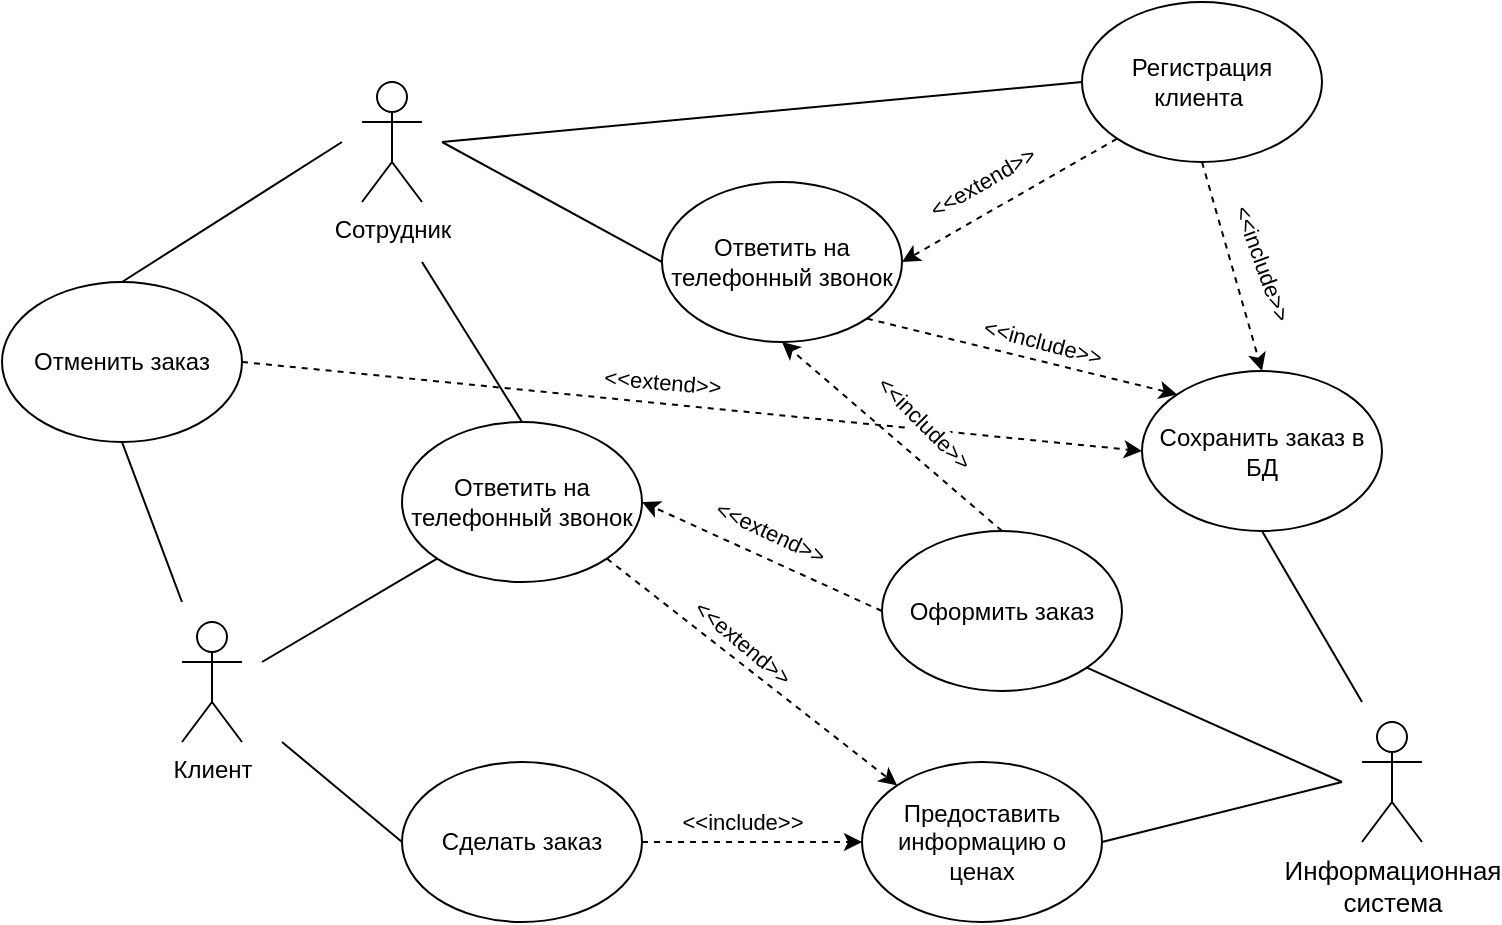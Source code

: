 <mxfile version="22.0.4" type="device">
  <diagram name="Страница — 1" id="jgkk1zgfgQEZcM25Jwp-">
    <mxGraphModel dx="989" dy="523" grid="1" gridSize="10" guides="1" tooltips="1" connect="1" arrows="1" fold="1" page="1" pageScale="1" pageWidth="827" pageHeight="1169" math="0" shadow="0">
      <root>
        <mxCell id="0" />
        <mxCell id="1" parent="0" />
        <mxCell id="pP6FMCeqZF8k-Uxr5zsa-1" value="&lt;font style=&quot;font-size: 13px;&quot;&gt;Информационная &lt;br&gt;система&lt;/font&gt;" style="shape=umlActor;verticalLabelPosition=bottom;verticalAlign=top;html=1;outlineConnect=0;" vertex="1" parent="1">
          <mxGeometry x="710" y="720" width="30" height="60" as="geometry" />
        </mxCell>
        <mxCell id="pP6FMCeqZF8k-Uxr5zsa-2" value="Сотрудник" style="shape=umlActor;verticalLabelPosition=bottom;verticalAlign=top;html=1;outlineConnect=0;" vertex="1" parent="1">
          <mxGeometry x="210" y="400" width="30" height="60" as="geometry" />
        </mxCell>
        <mxCell id="pP6FMCeqZF8k-Uxr5zsa-3" value="Клиент" style="shape=umlActor;verticalLabelPosition=bottom;verticalAlign=top;html=1;outlineConnect=0;" vertex="1" parent="1">
          <mxGeometry x="120" y="670" width="30" height="60" as="geometry" />
        </mxCell>
        <mxCell id="pP6FMCeqZF8k-Uxr5zsa-4" value="Ответить на телефонный звонок" style="ellipse;whiteSpace=wrap;html=1;" vertex="1" parent="1">
          <mxGeometry x="230" y="570" width="120" height="80" as="geometry" />
        </mxCell>
        <mxCell id="pP6FMCeqZF8k-Uxr5zsa-5" value="Отменить заказ" style="ellipse;whiteSpace=wrap;html=1;" vertex="1" parent="1">
          <mxGeometry x="30" y="500" width="120" height="80" as="geometry" />
        </mxCell>
        <mxCell id="pP6FMCeqZF8k-Uxr5zsa-6" value="Предоставить информацию о ценах" style="ellipse;whiteSpace=wrap;html=1;" vertex="1" parent="1">
          <mxGeometry x="460" y="740" width="120" height="80" as="geometry" />
        </mxCell>
        <mxCell id="pP6FMCeqZF8k-Uxr5zsa-22" value="" style="rounded=0;orthogonalLoop=1;jettySize=auto;html=1;dashed=1;" edge="1" parent="1" source="pP6FMCeqZF8k-Uxr5zsa-7" target="pP6FMCeqZF8k-Uxr5zsa-6">
          <mxGeometry relative="1" as="geometry" />
        </mxCell>
        <mxCell id="pP6FMCeqZF8k-Uxr5zsa-23" value="&amp;lt;&amp;lt;include&amp;gt;&amp;gt;" style="edgeLabel;html=1;align=center;verticalAlign=middle;resizable=0;points=[];" vertex="1" connectable="0" parent="pP6FMCeqZF8k-Uxr5zsa-22">
          <mxGeometry x="0.309" y="-1" relative="1" as="geometry">
            <mxPoint x="-22" y="-11" as="offset" />
          </mxGeometry>
        </mxCell>
        <mxCell id="pP6FMCeqZF8k-Uxr5zsa-7" value="Сделать заказ" style="ellipse;whiteSpace=wrap;html=1;" vertex="1" parent="1">
          <mxGeometry x="230" y="740" width="120" height="80" as="geometry" />
        </mxCell>
        <mxCell id="pP6FMCeqZF8k-Uxr5zsa-8" value="Оформить заказ" style="ellipse;whiteSpace=wrap;html=1;" vertex="1" parent="1">
          <mxGeometry x="470" y="624.5" width="120" height="80" as="geometry" />
        </mxCell>
        <mxCell id="pP6FMCeqZF8k-Uxr5zsa-9" value="Регистрация клиента&amp;nbsp;" style="ellipse;whiteSpace=wrap;html=1;" vertex="1" parent="1">
          <mxGeometry x="570" y="360" width="120" height="80" as="geometry" />
        </mxCell>
        <mxCell id="pP6FMCeqZF8k-Uxr5zsa-10" value="Сохранить заказ в БД" style="ellipse;whiteSpace=wrap;html=1;" vertex="1" parent="1">
          <mxGeometry x="600" y="544.5" width="120" height="80" as="geometry" />
        </mxCell>
        <mxCell id="pP6FMCeqZF8k-Uxr5zsa-11" value="Ответить на телефонный звонок" style="ellipse;whiteSpace=wrap;html=1;" vertex="1" parent="1">
          <mxGeometry x="360" y="450" width="120" height="80" as="geometry" />
        </mxCell>
        <mxCell id="pP6FMCeqZF8k-Uxr5zsa-12" value="" style="endArrow=none;html=1;rounded=0;entryX=0;entryY=0.5;entryDx=0;entryDy=0;" edge="1" parent="1" target="pP6FMCeqZF8k-Uxr5zsa-9">
          <mxGeometry width="50" height="50" relative="1" as="geometry">
            <mxPoint x="250" y="430" as="sourcePoint" />
            <mxPoint x="440" y="570" as="targetPoint" />
          </mxGeometry>
        </mxCell>
        <mxCell id="pP6FMCeqZF8k-Uxr5zsa-13" value="" style="endArrow=none;html=1;rounded=0;entryX=0;entryY=0.5;entryDx=0;entryDy=0;" edge="1" parent="1" target="pP6FMCeqZF8k-Uxr5zsa-11">
          <mxGeometry width="50" height="50" relative="1" as="geometry">
            <mxPoint x="250" y="430" as="sourcePoint" />
            <mxPoint x="440" y="570" as="targetPoint" />
          </mxGeometry>
        </mxCell>
        <mxCell id="pP6FMCeqZF8k-Uxr5zsa-14" value="" style="endArrow=none;html=1;rounded=0;exitX=0.5;exitY=0;exitDx=0;exitDy=0;" edge="1" parent="1" source="pP6FMCeqZF8k-Uxr5zsa-5">
          <mxGeometry width="50" height="50" relative="1" as="geometry">
            <mxPoint x="390" y="620" as="sourcePoint" />
            <mxPoint x="200" y="430" as="targetPoint" />
          </mxGeometry>
        </mxCell>
        <mxCell id="pP6FMCeqZF8k-Uxr5zsa-15" value="" style="endArrow=none;html=1;rounded=0;exitX=0.5;exitY=1;exitDx=0;exitDy=0;" edge="1" parent="1" source="pP6FMCeqZF8k-Uxr5zsa-5">
          <mxGeometry width="50" height="50" relative="1" as="geometry">
            <mxPoint x="390" y="620" as="sourcePoint" />
            <mxPoint x="120" y="660" as="targetPoint" />
          </mxGeometry>
        </mxCell>
        <mxCell id="pP6FMCeqZF8k-Uxr5zsa-16" value="" style="endArrow=none;html=1;rounded=0;exitX=1;exitY=0.5;exitDx=0;exitDy=0;" edge="1" parent="1" source="pP6FMCeqZF8k-Uxr5zsa-6">
          <mxGeometry width="50" height="50" relative="1" as="geometry">
            <mxPoint x="390" y="620" as="sourcePoint" />
            <mxPoint x="700" y="750" as="targetPoint" />
          </mxGeometry>
        </mxCell>
        <mxCell id="pP6FMCeqZF8k-Uxr5zsa-17" value="" style="endArrow=none;html=1;rounded=0;exitX=1;exitY=1;exitDx=0;exitDy=0;" edge="1" parent="1" source="pP6FMCeqZF8k-Uxr5zsa-8">
          <mxGeometry width="50" height="50" relative="1" as="geometry">
            <mxPoint x="390" y="620" as="sourcePoint" />
            <mxPoint x="700" y="750" as="targetPoint" />
          </mxGeometry>
        </mxCell>
        <mxCell id="pP6FMCeqZF8k-Uxr5zsa-18" value="" style="endArrow=none;html=1;rounded=0;exitX=0.5;exitY=1;exitDx=0;exitDy=0;" edge="1" parent="1" source="pP6FMCeqZF8k-Uxr5zsa-10">
          <mxGeometry width="50" height="50" relative="1" as="geometry">
            <mxPoint x="390" y="620" as="sourcePoint" />
            <mxPoint x="710" y="710" as="targetPoint" />
          </mxGeometry>
        </mxCell>
        <mxCell id="pP6FMCeqZF8k-Uxr5zsa-19" value="" style="endArrow=none;html=1;rounded=0;exitX=0.5;exitY=0;exitDx=0;exitDy=0;" edge="1" parent="1" source="pP6FMCeqZF8k-Uxr5zsa-4">
          <mxGeometry width="50" height="50" relative="1" as="geometry">
            <mxPoint x="390" y="620" as="sourcePoint" />
            <mxPoint x="240" y="490" as="targetPoint" />
          </mxGeometry>
        </mxCell>
        <mxCell id="pP6FMCeqZF8k-Uxr5zsa-20" value="" style="endArrow=none;html=1;rounded=0;exitX=0;exitY=1;exitDx=0;exitDy=0;" edge="1" parent="1" source="pP6FMCeqZF8k-Uxr5zsa-4">
          <mxGeometry width="50" height="50" relative="1" as="geometry">
            <mxPoint x="390" y="620" as="sourcePoint" />
            <mxPoint x="160" y="690" as="targetPoint" />
          </mxGeometry>
        </mxCell>
        <mxCell id="pP6FMCeqZF8k-Uxr5zsa-21" value="" style="endArrow=none;html=1;rounded=0;exitX=0;exitY=0.5;exitDx=0;exitDy=0;" edge="1" parent="1" source="pP6FMCeqZF8k-Uxr5zsa-7">
          <mxGeometry width="50" height="50" relative="1" as="geometry">
            <mxPoint x="390" y="620" as="sourcePoint" />
            <mxPoint x="170" y="730" as="targetPoint" />
          </mxGeometry>
        </mxCell>
        <mxCell id="pP6FMCeqZF8k-Uxr5zsa-24" value="&amp;lt;&amp;lt;include&amp;gt;&amp;gt;" style="edgeLabel;html=1;align=center;verticalAlign=middle;resizable=0;points=[];rotation=70;" vertex="1" connectable="0" parent="1">
          <mxGeometry x="660.004" y="490" as="geometry" />
        </mxCell>
        <mxCell id="pP6FMCeqZF8k-Uxr5zsa-25" value="" style="rounded=0;orthogonalLoop=1;jettySize=auto;html=1;dashed=1;exitX=0.5;exitY=1;exitDx=0;exitDy=0;entryX=0.5;entryY=0;entryDx=0;entryDy=0;" edge="1" parent="1" source="pP6FMCeqZF8k-Uxr5zsa-9" target="pP6FMCeqZF8k-Uxr5zsa-10">
          <mxGeometry relative="1" as="geometry">
            <mxPoint x="360" y="790" as="sourcePoint" />
            <mxPoint x="470" y="790" as="targetPoint" />
          </mxGeometry>
        </mxCell>
        <mxCell id="pP6FMCeqZF8k-Uxr5zsa-29" value="" style="rounded=0;orthogonalLoop=1;jettySize=auto;html=1;dashed=1;exitX=0;exitY=1;exitDx=0;exitDy=0;entryX=1;entryY=0.5;entryDx=0;entryDy=0;" edge="1" parent="1" source="pP6FMCeqZF8k-Uxr5zsa-9" target="pP6FMCeqZF8k-Uxr5zsa-11">
          <mxGeometry relative="1" as="geometry">
            <mxPoint x="640" y="450" as="sourcePoint" />
            <mxPoint x="670" y="555" as="targetPoint" />
          </mxGeometry>
        </mxCell>
        <mxCell id="pP6FMCeqZF8k-Uxr5zsa-30" value="&amp;lt;&amp;lt;extend&amp;gt;&amp;gt;" style="edgeLabel;html=1;align=center;verticalAlign=middle;resizable=0;points=[];rotation=-30;" vertex="1" connectable="0" parent="1">
          <mxGeometry x="520.004" y="450" as="geometry" />
        </mxCell>
        <mxCell id="pP6FMCeqZF8k-Uxr5zsa-32" value="" style="rounded=0;orthogonalLoop=1;jettySize=auto;html=1;dashed=1;exitX=1;exitY=0.5;exitDx=0;exitDy=0;entryX=0;entryY=0.5;entryDx=0;entryDy=0;" edge="1" parent="1" source="pP6FMCeqZF8k-Uxr5zsa-5" target="pP6FMCeqZF8k-Uxr5zsa-10">
          <mxGeometry relative="1" as="geometry">
            <mxPoint x="200" y="532" as="sourcePoint" />
            <mxPoint x="230" y="637" as="targetPoint" />
          </mxGeometry>
        </mxCell>
        <mxCell id="pP6FMCeqZF8k-Uxr5zsa-33" value="&amp;lt;&amp;lt;extend&amp;gt;&amp;gt;" style="edgeLabel;html=1;align=center;verticalAlign=middle;resizable=0;points=[];rotation=5;" vertex="1" connectable="0" parent="1">
          <mxGeometry x="360.004" y="550" as="geometry" />
        </mxCell>
        <mxCell id="pP6FMCeqZF8k-Uxr5zsa-35" value="" style="rounded=0;orthogonalLoop=1;jettySize=auto;html=1;dashed=1;exitX=0.5;exitY=0;exitDx=0;exitDy=0;entryX=0.5;entryY=1;entryDx=0;entryDy=0;" edge="1" parent="1" source="pP6FMCeqZF8k-Uxr5zsa-8" target="pP6FMCeqZF8k-Uxr5zsa-11">
          <mxGeometry relative="1" as="geometry">
            <mxPoint x="350" y="720" as="sourcePoint" />
            <mxPoint x="460" y="720" as="targetPoint" />
          </mxGeometry>
        </mxCell>
        <mxCell id="pP6FMCeqZF8k-Uxr5zsa-36" value="&amp;lt;&amp;lt;include&amp;gt;&amp;gt;" style="edgeLabel;html=1;align=center;verticalAlign=middle;resizable=0;points=[];rotation=45;" vertex="1" connectable="0" parent="pP6FMCeqZF8k-Uxr5zsa-35">
          <mxGeometry x="0.309" y="-1" relative="1" as="geometry">
            <mxPoint x="32" y="8" as="offset" />
          </mxGeometry>
        </mxCell>
        <mxCell id="pP6FMCeqZF8k-Uxr5zsa-37" value="" style="rounded=0;orthogonalLoop=1;jettySize=auto;html=1;dashed=1;exitX=1;exitY=1;exitDx=0;exitDy=0;entryX=0;entryY=0;entryDx=0;entryDy=0;" edge="1" parent="1" source="pP6FMCeqZF8k-Uxr5zsa-4" target="pP6FMCeqZF8k-Uxr5zsa-6">
          <mxGeometry relative="1" as="geometry">
            <mxPoint x="370" y="615" as="sourcePoint" />
            <mxPoint x="400" y="720" as="targetPoint" />
          </mxGeometry>
        </mxCell>
        <mxCell id="pP6FMCeqZF8k-Uxr5zsa-38" value="&amp;lt;&amp;lt;extend&amp;gt;&amp;gt;" style="edgeLabel;html=1;align=center;verticalAlign=middle;resizable=0;points=[];rotation=40;" vertex="1" connectable="0" parent="1">
          <mxGeometry x="400.004" y="680" as="geometry" />
        </mxCell>
        <mxCell id="pP6FMCeqZF8k-Uxr5zsa-39" value="" style="rounded=0;orthogonalLoop=1;jettySize=auto;html=1;dashed=1;exitX=0;exitY=0.5;exitDx=0;exitDy=0;entryX=1;entryY=0.5;entryDx=0;entryDy=0;" edge="1" parent="1" source="pP6FMCeqZF8k-Uxr5zsa-8" target="pP6FMCeqZF8k-Uxr5zsa-4">
          <mxGeometry relative="1" as="geometry">
            <mxPoint x="420" y="600" as="sourcePoint" />
            <mxPoint x="450" y="705" as="targetPoint" />
          </mxGeometry>
        </mxCell>
        <mxCell id="pP6FMCeqZF8k-Uxr5zsa-40" value="&amp;lt;&amp;lt;extend&amp;gt;&amp;gt;" style="edgeLabel;html=1;align=center;verticalAlign=middle;resizable=0;points=[];rotation=25;" vertex="1" connectable="0" parent="1">
          <mxGeometry x="414.004" y="624.5" as="geometry" />
        </mxCell>
        <mxCell id="pP6FMCeqZF8k-Uxr5zsa-41" value="" style="rounded=0;orthogonalLoop=1;jettySize=auto;html=1;dashed=1;exitX=1;exitY=1;exitDx=0;exitDy=0;entryX=0;entryY=0;entryDx=0;entryDy=0;" edge="1" parent="1" source="pP6FMCeqZF8k-Uxr5zsa-11" target="pP6FMCeqZF8k-Uxr5zsa-10">
          <mxGeometry relative="1" as="geometry">
            <mxPoint x="505" y="490" as="sourcePoint" />
            <mxPoint x="535" y="595" as="targetPoint" />
          </mxGeometry>
        </mxCell>
        <mxCell id="pP6FMCeqZF8k-Uxr5zsa-42" value="&amp;lt;&amp;lt;include&amp;gt;&amp;gt;" style="edgeLabel;html=1;align=center;verticalAlign=middle;resizable=0;points=[];rotation=15;" vertex="1" connectable="0" parent="1">
          <mxGeometry x="550.004" y="530" as="geometry" />
        </mxCell>
      </root>
    </mxGraphModel>
  </diagram>
</mxfile>
